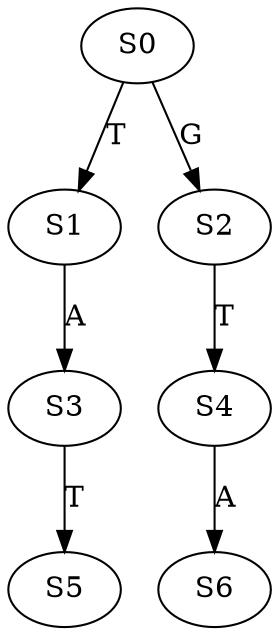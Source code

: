 strict digraph  {
	S0 -> S1 [ label = T ];
	S0 -> S2 [ label = G ];
	S1 -> S3 [ label = A ];
	S2 -> S4 [ label = T ];
	S3 -> S5 [ label = T ];
	S4 -> S6 [ label = A ];
}
